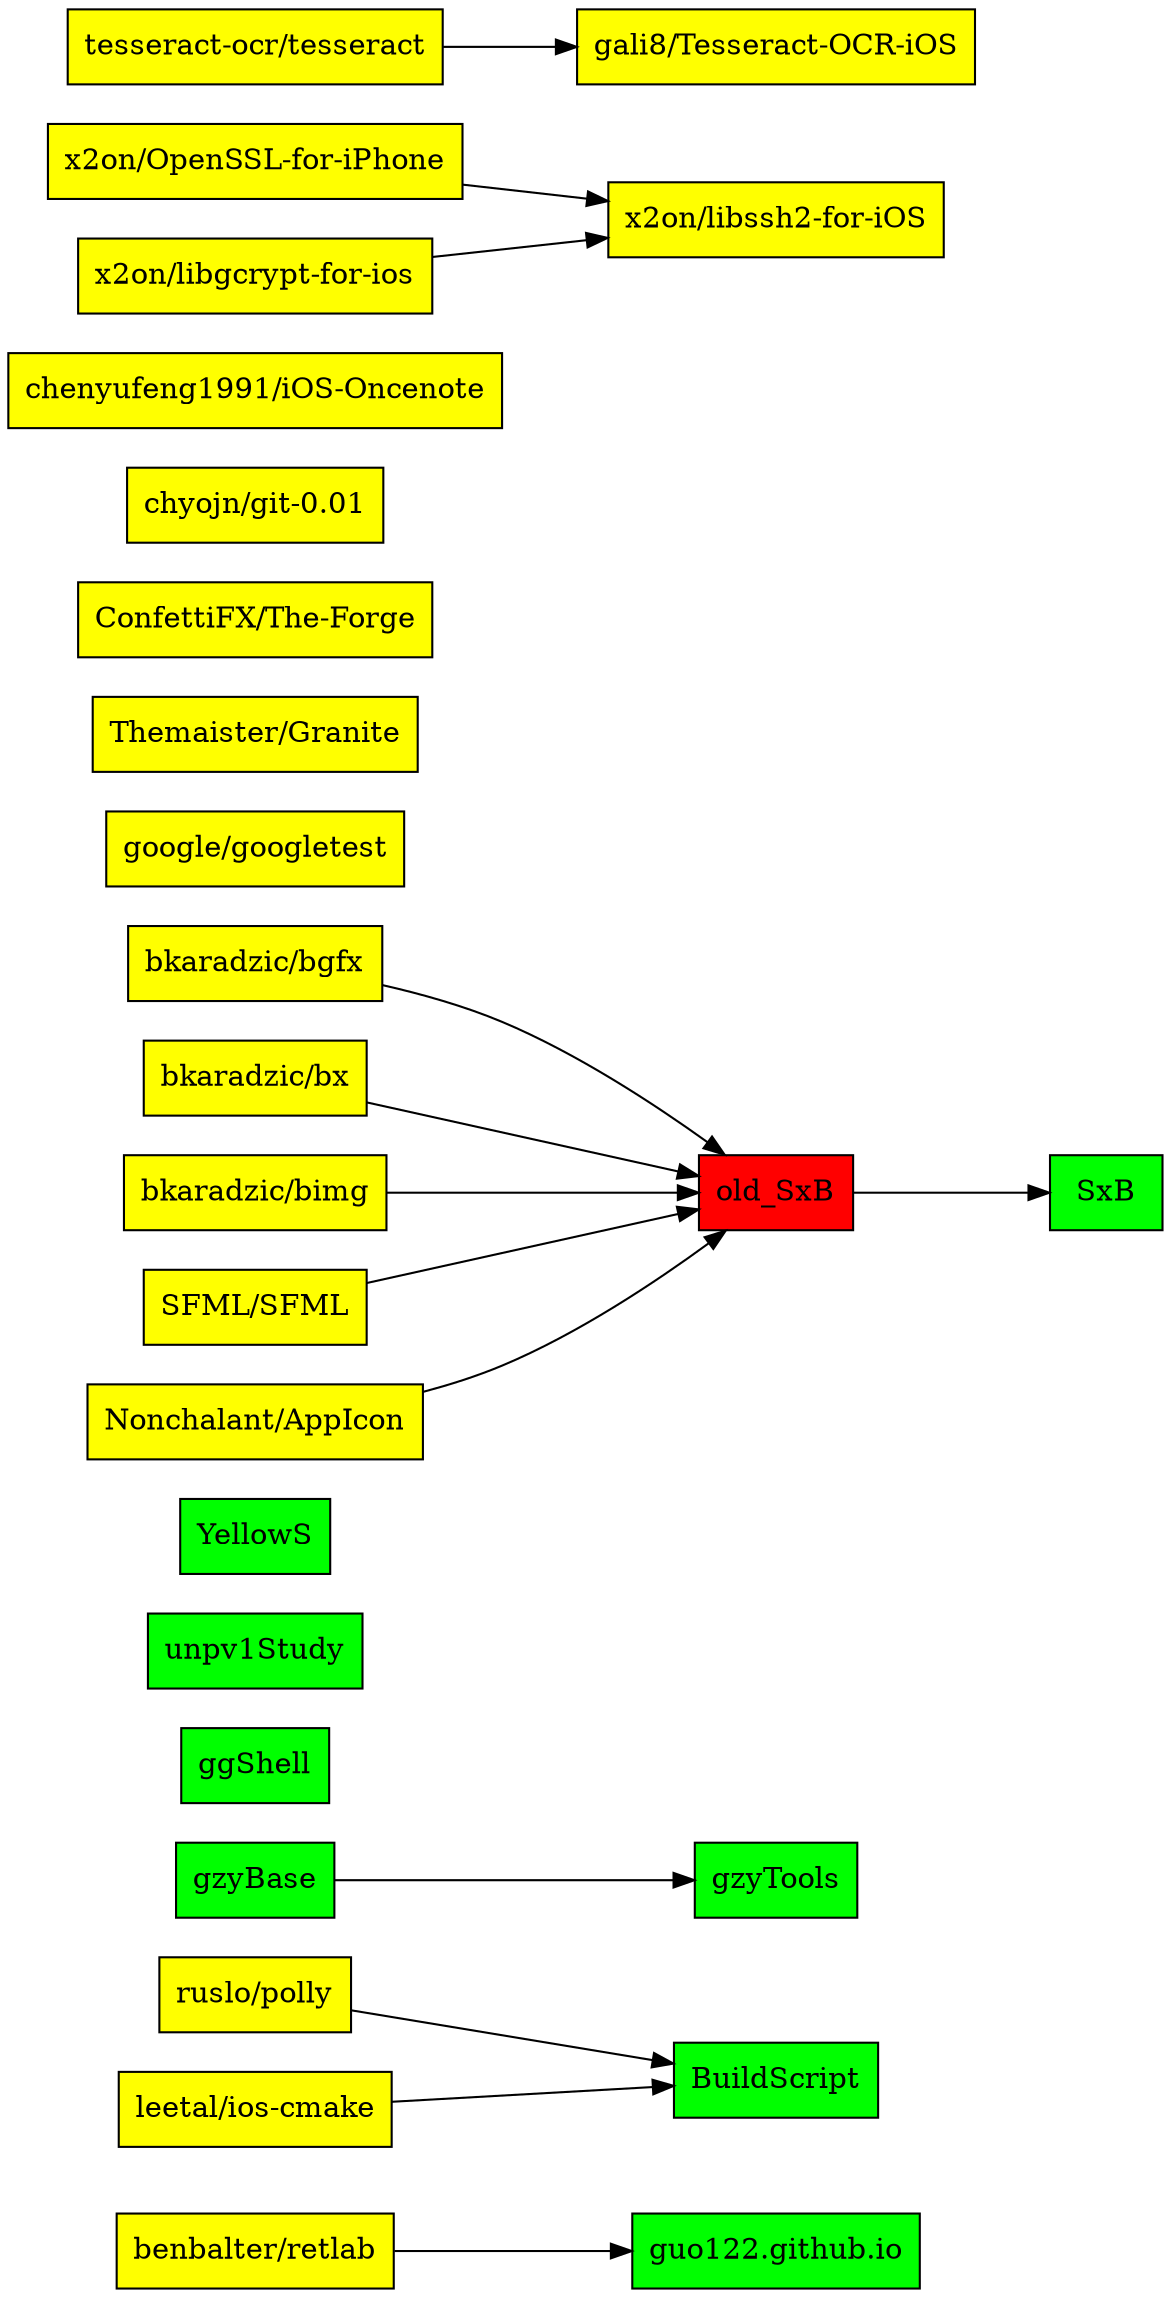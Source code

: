 digraph map {

	rankdir = LR

    node [
        shape = "record"
		style = "filled"
    ]

	//--------------------self---------------------------
	node [
		fillcolor="green"
	]
	// blog
	_1guo122[label="guo122.github.io"]

	// base
	_2BuildScript[label="BuildScript"]
	_3gzyBase[label="gzyBase"]

	// tools
	_4gzyTools[label="gzyTools"]
	_5ggShell[label="ggShell"]

	// study
	_6unpv1Study[label="unpv1Study"]
	_7YellowS[label="YellowS"]
	_8SxB[label="SxB"]
	_9old_SxB[label="old_SxB";fillcolor="red"]

	//--------------------fork---------------------------
	node [
		fillcolor="yellow"
	]
	// theme
	_10retlab[label="benbalter/retlab"]

	// base
	_11polly[label="ruslo/polly"]
	_12ioscmake[label="leetal/ios-cmake"]
	_13googletest[label="google/googletest"]

	// sxb
	_14bgfx[label="bkaradzic/bgfx"]
	_15bx[label="bkaradzic/bx"]
	_16bimg[label="bkaradzic/bimg"]
	_17SFML[label="SFML/SFML"]

	// renderer
	_18granite[label="Themaister/Granite"]
	_19theForge[label="ConfettiFX/The-Forge"]

	// tools
	_20AppIcon[label="Nonchalant/AppIcon"]
	_21git001[label="chyojn/git-0.01"]
	_22iosOncenote[label="chenyufeng1991/iOS-Oncenote"]

	// ssh
	_23sshIOS[label="x2on/libssh2-for-iOS"]
	_24sslIOS[label="x2on/OpenSSL-for-iPhone"]
	_25libgcryptIOS[label="x2on/libgcrypt-for-ios"]

	// ocr
	_26tesseract[label="tesseract-ocr/tesseract"]
	_27tesseractIOS[label="gali8/Tesseract-OCR-iOS"]

	//------------------relationship------------------

	_10retlab		->		_1guo122

	_3gzyBase		->		_4gzyTools

	_11polly	->		_2BuildScript
	_12ioscmake -> 	_2BuildScript

	_14bgfx	-> 		_9old_SxB
	_15bx 		->		_9old_SxB
	_16bimg 	->		_9old_SxB
	_17SFML	->		_9old_SxB

	_20AppIcon -> 		_9old_SxB

	_9old_SxB -> 		_8SxB

	_24sslIOS -> _23sshIOS
	_25libgcryptIOS -> _23sshIOS

	_26tesseract -> _27tesseractIOS
}
